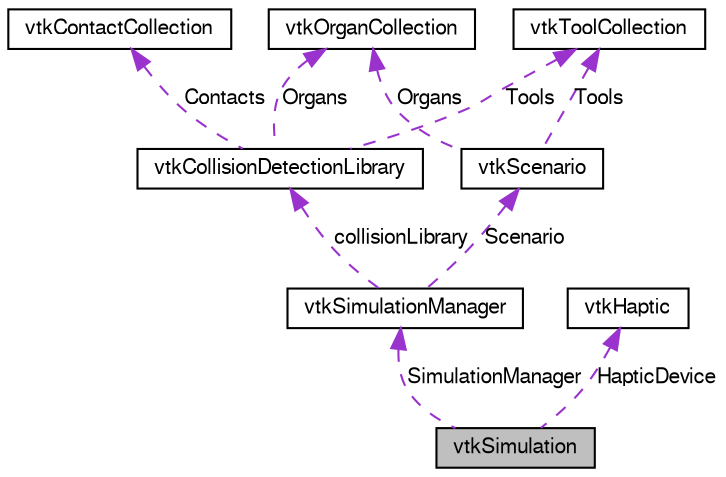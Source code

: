 digraph G
{
  bgcolor="transparent";
  edge [fontname="FreeSans",fontsize="10",labelfontname="FreeSans",labelfontsize="10"];
  node [fontname="FreeSans",fontsize="10",shape=record];
  Node1 [label="vtkSimulation",height=0.2,width=0.4,color="black", fillcolor="grey75", style="filled" fontcolor="black"];
  Node2 -> Node1 [dir=back,color="darkorchid3",fontsize="10",style="dashed",label="SimulationManager",fontname="FreeSans"];
  Node2 [label="vtkSimulationManager",height=0.2,width=0.4,color="black",URL="$classvtkSimulationManager.html",tooltip="Implementation of the simulation manager. Checks for collisions and executes updating..."];
  Node3 -> Node2 [dir=back,color="darkorchid3",fontsize="10",style="dashed",label="Scenario",fontname="FreeSans"];
  Node3 [label="vtkScenario",height=0.2,width=0.4,color="black",URL="$classvtkScenario.html",tooltip="Implementation of the simulation scenario. All the elements in the scenario (organs..."];
  Node4 -> Node3 [dir=back,color="darkorchid3",fontsize="10",style="dashed",label="Tools",fontname="FreeSans"];
  Node4 [label="vtkToolCollection",height=0.2,width=0.4,color="black",URL="$classvtkToolCollection.html",tooltip="Collection of tools."];
  Node5 -> Node3 [dir=back,color="darkorchid3",fontsize="10",style="dashed",label="Organs",fontname="FreeSans"];
  Node5 [label="vtkOrganCollection",height=0.2,width=0.4,color="black",URL="$classvtkOrganCollection.html",tooltip="Collection of organs."];
  Node6 -> Node2 [dir=back,color="darkorchid3",fontsize="10",style="dashed",label="collisionLibrary",fontname="FreeSans"];
  Node6 [label="vtkCollisionDetectionLibrary",height=0.2,width=0.4,color="black",URL="$classvtkCollisionDetectionLibrary.html",tooltip="Generic interface of the Collision Detection Library."];
  Node7 -> Node6 [dir=back,color="darkorchid3",fontsize="10",style="dashed",label="Contacts",fontname="FreeSans"];
  Node7 [label="vtkContactCollection",height=0.2,width=0.4,color="black",URL="$classvtkContactCollection.html",tooltip="Collection of contact information."];
  Node4 -> Node6 [dir=back,color="darkorchid3",fontsize="10",style="dashed",label="Tools",fontname="FreeSans"];
  Node5 -> Node6 [dir=back,color="darkorchid3",fontsize="10",style="dashed",label="Organs",fontname="FreeSans"];
  Node8 -> Node1 [dir=back,color="darkorchid3",fontsize="10",style="dashed",label="HapticDevice",fontname="FreeSans"];
  Node8 [label="vtkHaptic",height=0.2,width=0.4,color="black",URL="$classvtkHaptic.html",tooltip="Generic Haptic Class."];
}

